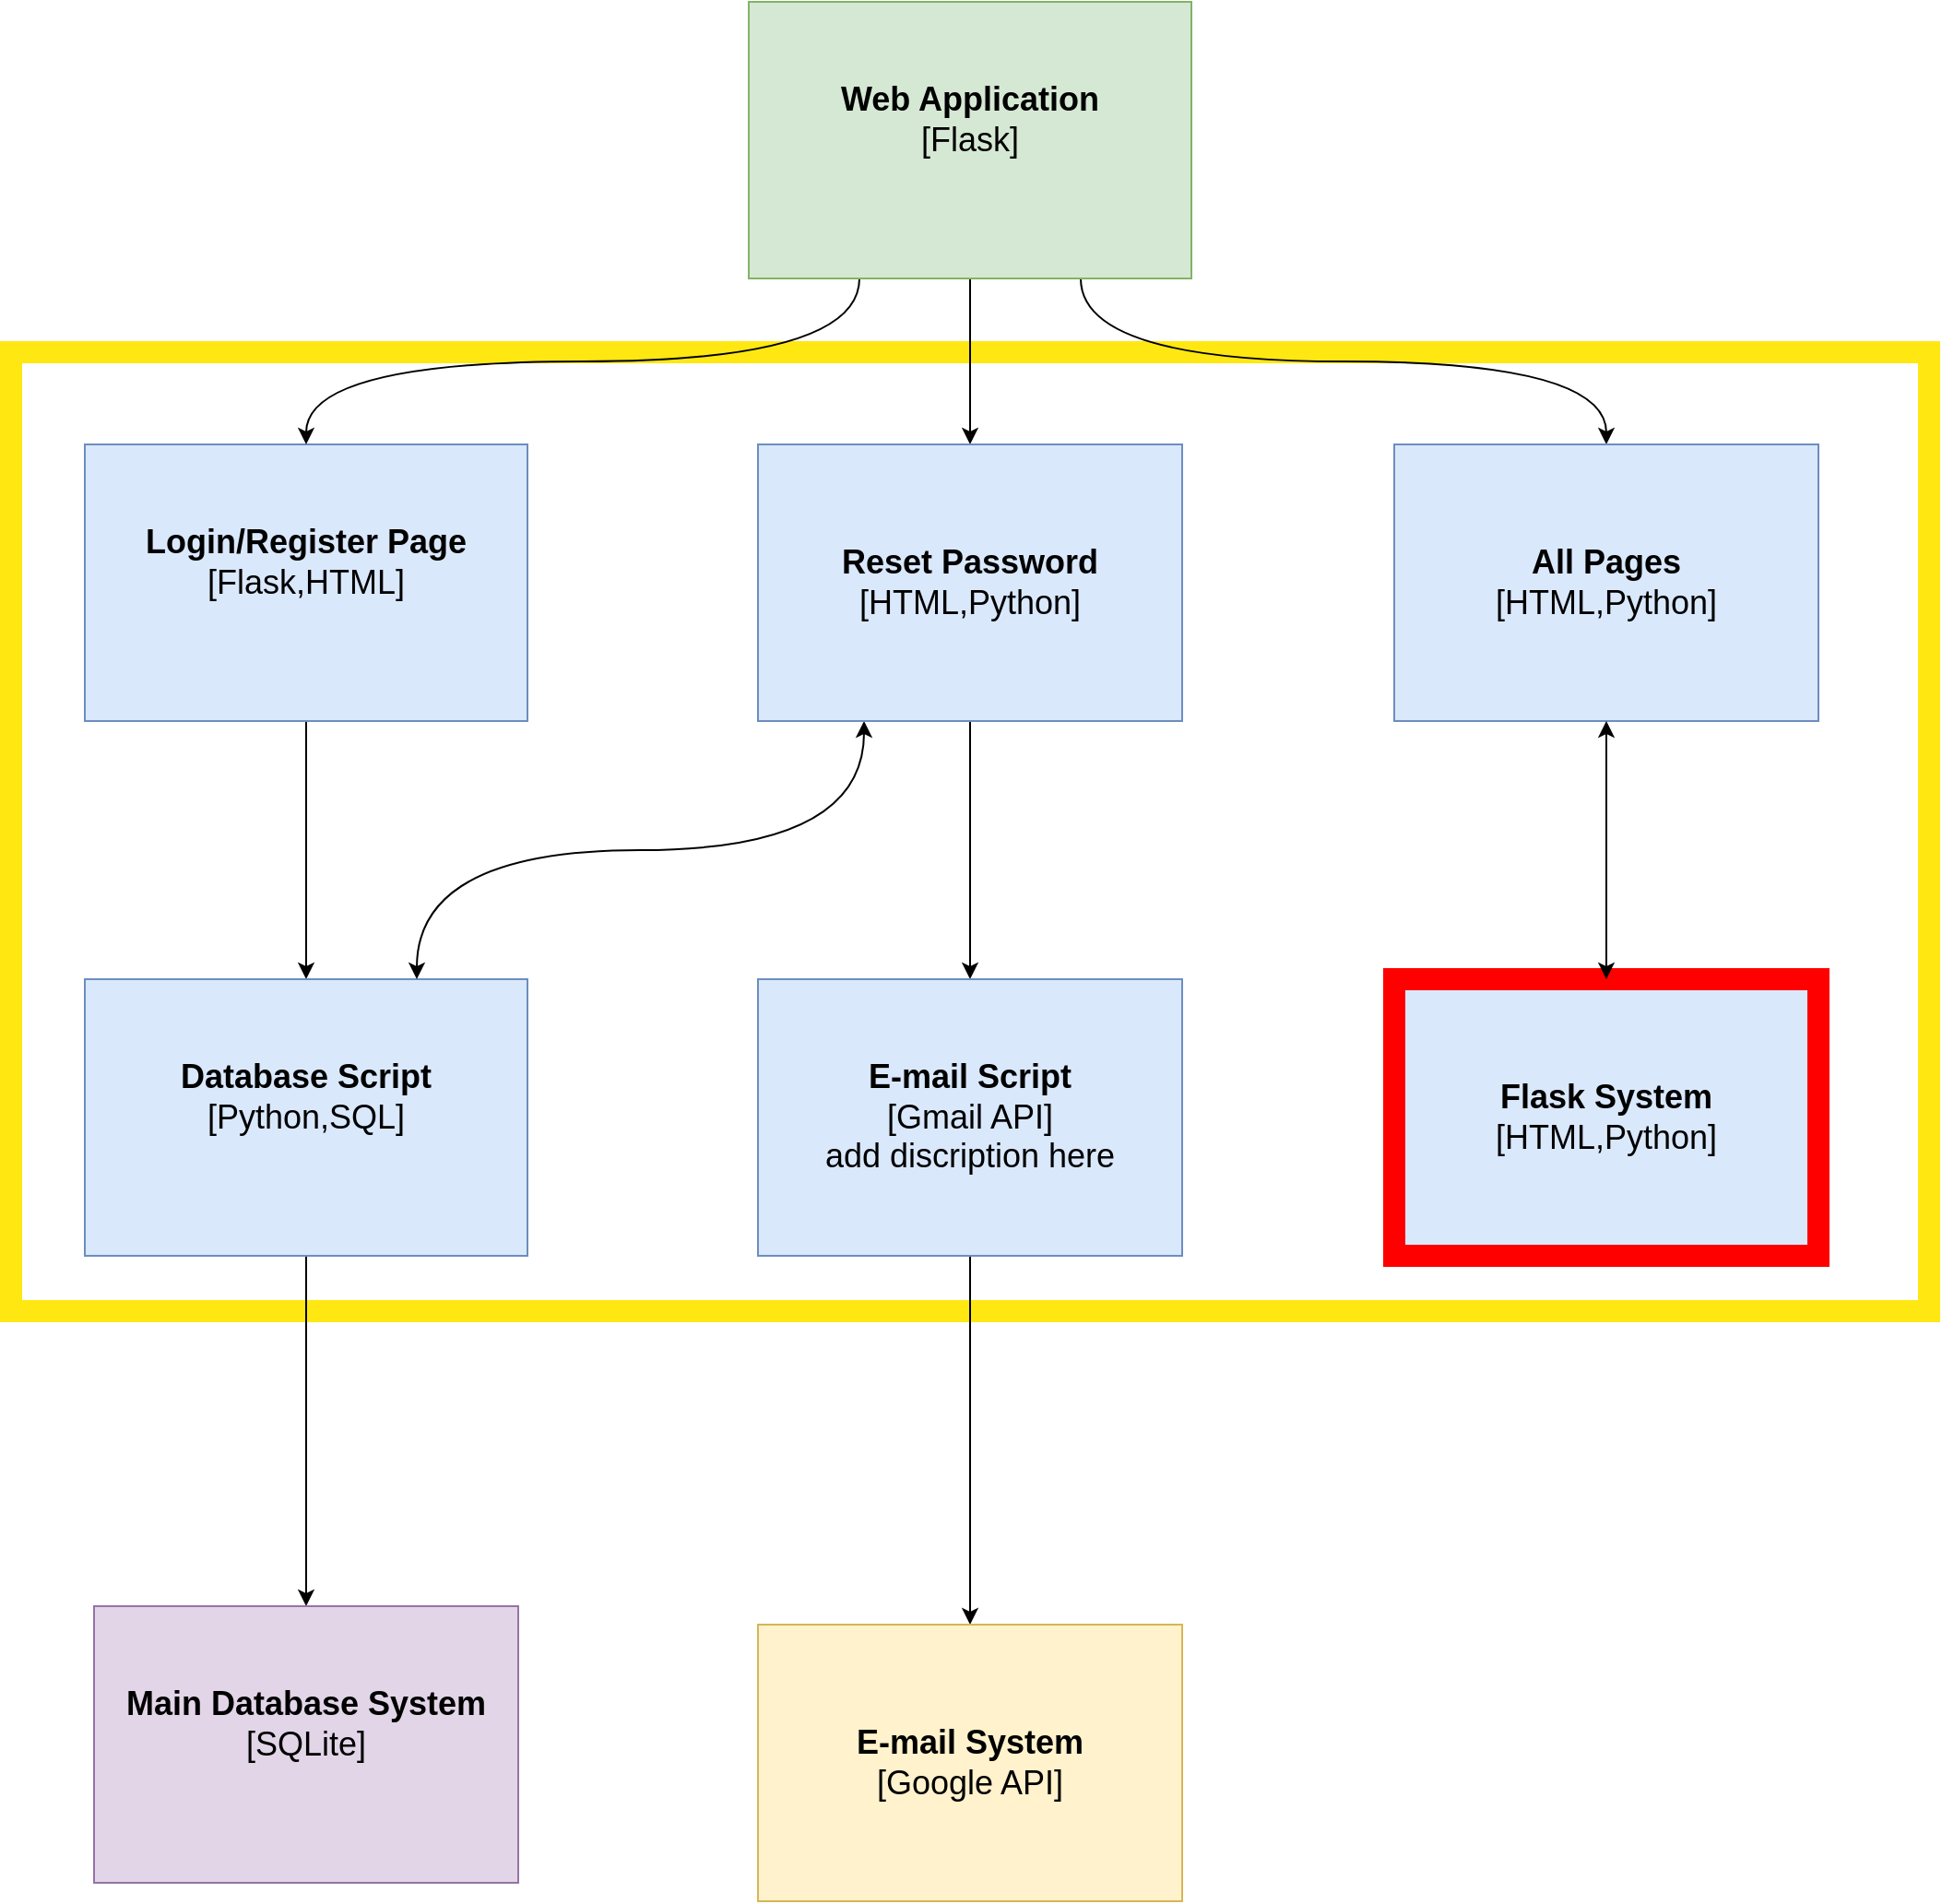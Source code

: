 <mxfile version="12.4.2" type="device" pages="1"><diagram id="IoNiwqbYjyqNlM468fh-" name="Page-1"><mxGraphModel dx="1810" dy="1343" grid="1" gridSize="10" guides="1" tooltips="1" connect="1" arrows="1" fold="1" page="1" pageScale="1" pageWidth="2336" pageHeight="1654" math="0" shadow="0"><root><mxCell id="0"/><mxCell id="1" parent="0"/><mxCell id="2yJShJoCdoebOI-soOJg-1" value="" style="rounded=0;whiteSpace=wrap;html=1;fillColor=none;strokeWidth=12;strokeColor=#FFE712;" vertex="1" parent="1"><mxGeometry x="130" y="320" width="1040" height="520" as="geometry"/></mxCell><mxCell id="I5Pp3fKb5Fa0NnWFGARJ-19" style="edgeStyle=orthogonalEdgeStyle;curved=1;orthogonalLoop=1;jettySize=auto;html=1;exitX=0.5;exitY=1;exitDx=0;exitDy=0;entryX=0.5;entryY=0;entryDx=0;entryDy=0;startArrow=none;startFill=0;endArrow=classic;endFill=1;" parent="1" source="6ahaQOQiq03UWmNggu_L-4" target="I5Pp3fKb5Fa0NnWFGARJ-8" edge="1"><mxGeometry relative="1" as="geometry"/></mxCell><mxCell id="6ahaQOQiq03UWmNggu_L-4" value="&lt;font style=&quot;font-size: 18px&quot;&gt;&lt;b&gt;Login/Register Page&lt;/b&gt;&lt;br&gt;[Flask,HTML]&lt;br&gt;&lt;br&gt;&lt;/font&gt;" style="rounded=0;whiteSpace=wrap;html=1;fillColor=#dae8fc;strokeColor=#6c8ebf;" parent="1" vertex="1"><mxGeometry x="170" y="370" width="240" height="150" as="geometry"/></mxCell><mxCell id="I5Pp3fKb5Fa0NnWFGARJ-20" style="edgeStyle=orthogonalEdgeStyle;curved=1;orthogonalLoop=1;jettySize=auto;html=1;exitX=0.5;exitY=1;exitDx=0;exitDy=0;entryX=0.5;entryY=0;entryDx=0;entryDy=0;startArrow=none;startFill=0;endArrow=classic;endFill=1;" parent="1" source="I5Pp3fKb5Fa0NnWFGARJ-8" target="I5Pp3fKb5Fa0NnWFGARJ-16" edge="1"><mxGeometry relative="1" as="geometry"/></mxCell><mxCell id="I5Pp3fKb5Fa0NnWFGARJ-8" value="&lt;font style=&quot;font-size: 18px&quot;&gt;&lt;b&gt;Database Script&lt;/b&gt;&lt;br&gt;[Python,SQL]&lt;br&gt;&lt;br&gt;&lt;/font&gt;" style="rounded=0;whiteSpace=wrap;html=1;fillColor=#dae8fc;strokeColor=#6c8ebf;" parent="1" vertex="1"><mxGeometry x="170" y="660" width="240" height="150" as="geometry"/></mxCell><mxCell id="I5Pp3fKb5Fa0NnWFGARJ-18" style="edgeStyle=orthogonalEdgeStyle;curved=1;orthogonalLoop=1;jettySize=auto;html=1;exitX=0.25;exitY=1;exitDx=0;exitDy=0;startArrow=none;startFill=0;endArrow=classic;endFill=1;" parent="1" source="6ahaQOQiq03UWmNggu_L-23" target="6ahaQOQiq03UWmNggu_L-4" edge="1"><mxGeometry relative="1" as="geometry"/></mxCell><mxCell id="I5Pp3fKb5Fa0NnWFGARJ-21" style="edgeStyle=orthogonalEdgeStyle;curved=1;orthogonalLoop=1;jettySize=auto;html=1;exitX=0.5;exitY=1;exitDx=0;exitDy=0;entryX=0.5;entryY=0;entryDx=0;entryDy=0;startArrow=none;startFill=0;endArrow=classic;endFill=1;" parent="1" source="6ahaQOQiq03UWmNggu_L-23" target="6ahaQOQiq03UWmNggu_L-7" edge="1"><mxGeometry relative="1" as="geometry"/></mxCell><mxCell id="I5Pp3fKb5Fa0NnWFGARJ-27" style="edgeStyle=orthogonalEdgeStyle;curved=1;orthogonalLoop=1;jettySize=auto;html=1;exitX=0.75;exitY=1;exitDx=0;exitDy=0;entryX=0.5;entryY=0;entryDx=0;entryDy=0;startArrow=none;startFill=0;endArrow=classic;endFill=1;" parent="1" source="6ahaQOQiq03UWmNggu_L-23" target="I5Pp3fKb5Fa0NnWFGARJ-10" edge="1"><mxGeometry relative="1" as="geometry"/></mxCell><mxCell id="6ahaQOQiq03UWmNggu_L-23" value="&lt;font style=&quot;font-size: 18px&quot;&gt;&lt;b&gt;Web Application&lt;/b&gt;&lt;br&gt;[Flask]&lt;br&gt;&lt;br&gt;&lt;/font&gt;" style="rounded=0;whiteSpace=wrap;html=1;fillColor=#d5e8d4;strokeColor=#82b366;" parent="1" vertex="1"><mxGeometry x="530" y="130" width="240" height="150" as="geometry"/></mxCell><mxCell id="I5Pp3fKb5Fa0NnWFGARJ-22" style="edgeStyle=orthogonalEdgeStyle;curved=1;orthogonalLoop=1;jettySize=auto;html=1;exitX=0.25;exitY=1;exitDx=0;exitDy=0;entryX=0.75;entryY=0;entryDx=0;entryDy=0;startArrow=classic;startFill=1;endArrow=classic;endFill=1;" parent="1" source="6ahaQOQiq03UWmNggu_L-7" target="I5Pp3fKb5Fa0NnWFGARJ-8" edge="1"><mxGeometry relative="1" as="geometry"/></mxCell><mxCell id="I5Pp3fKb5Fa0NnWFGARJ-23" style="edgeStyle=orthogonalEdgeStyle;curved=1;orthogonalLoop=1;jettySize=auto;html=1;exitX=0.5;exitY=1;exitDx=0;exitDy=0;entryX=0.5;entryY=0;entryDx=0;entryDy=0;startArrow=none;startFill=0;endArrow=classic;endFill=1;" parent="1" source="6ahaQOQiq03UWmNggu_L-7" target="I5Pp3fKb5Fa0NnWFGARJ-3" edge="1"><mxGeometry relative="1" as="geometry"/></mxCell><mxCell id="6ahaQOQiq03UWmNggu_L-7" value="&lt;font style=&quot;font-size: 18px&quot;&gt;&lt;b&gt;Reset Password&lt;br&gt;&lt;/b&gt;[HTML,Python]&lt;br&gt;&lt;/font&gt;" style="rounded=0;whiteSpace=wrap;html=1;fillColor=#dae8fc;strokeColor=#6c8ebf;" parent="1" vertex="1"><mxGeometry x="535" y="370" width="230" height="150" as="geometry"/></mxCell><mxCell id="I5Pp3fKb5Fa0NnWFGARJ-10" value="&lt;font style=&quot;font-size: 18px&quot;&gt;&lt;b&gt;All Pages&lt;br&gt;&lt;/b&gt;[HTML,Python]&lt;br&gt;&lt;/font&gt;" style="rounded=0;whiteSpace=wrap;html=1;fillColor=#dae8fc;strokeColor=#6c8ebf;" parent="1" vertex="1"><mxGeometry x="880" y="370" width="230" height="150" as="geometry"/></mxCell><mxCell id="I5Pp3fKb5Fa0NnWFGARJ-12" value="&lt;font style=&quot;font-size: 18px&quot;&gt;&lt;b&gt;Flask System&lt;br&gt;&lt;/b&gt;[HTML,Python]&lt;br&gt;&lt;/font&gt;" style="rounded=0;whiteSpace=wrap;html=1;fillColor=#dae8fc;strokeColor=#FF0000;strokeWidth=12;" parent="1" vertex="1"><mxGeometry x="880" y="660" width="230" height="150" as="geometry"/></mxCell><mxCell id="I5Pp3fKb5Fa0NnWFGARJ-26" style="edgeStyle=orthogonalEdgeStyle;curved=1;orthogonalLoop=1;jettySize=auto;html=1;exitX=0.5;exitY=1;exitDx=0;exitDy=0;startArrow=none;startFill=0;endArrow=classic;endFill=1;" parent="1" source="I5Pp3fKb5Fa0NnWFGARJ-3" target="I5Pp3fKb5Fa0NnWFGARJ-17" edge="1"><mxGeometry relative="1" as="geometry"/></mxCell><mxCell id="I5Pp3fKb5Fa0NnWFGARJ-3" value="&lt;font style=&quot;font-size: 18px&quot;&gt;&lt;b&gt;E-mail Script&lt;/b&gt;&lt;br&gt;[Gmail API]&lt;br&gt;add discription here&lt;br&gt;&lt;/font&gt;" style="rounded=0;whiteSpace=wrap;html=1;fillColor=#dae8fc;strokeColor=#6c8ebf;" parent="1" vertex="1"><mxGeometry x="535" y="660" width="230" height="150" as="geometry"/></mxCell><mxCell id="I5Pp3fKb5Fa0NnWFGARJ-16" value="&lt;font style=&quot;font-size: 18px&quot;&gt;&lt;b&gt;Main Database System&lt;/b&gt;&lt;br&gt;[SQLite]&lt;br&gt;&lt;br&gt;&lt;/font&gt;" style="rounded=0;whiteSpace=wrap;html=1;fillColor=#e1d5e7;strokeColor=#9673a6;" parent="1" vertex="1"><mxGeometry x="175" y="1000" width="230" height="150" as="geometry"/></mxCell><mxCell id="I5Pp3fKb5Fa0NnWFGARJ-17" value="&lt;font style=&quot;font-size: 18px&quot;&gt;&lt;b&gt;E-mail System&lt;/b&gt;&lt;br&gt;[Google API]&lt;br&gt;&lt;/font&gt;" style="rounded=0;whiteSpace=wrap;html=1;fillColor=#fff2cc;strokeColor=#d6b656;" parent="1" vertex="1"><mxGeometry x="535" y="1010" width="230" height="150" as="geometry"/></mxCell><mxCell id="I5Pp3fKb5Fa0NnWFGARJ-29" value="" style="edgeStyle=orthogonalEdgeStyle;curved=1;orthogonalLoop=1;jettySize=auto;html=1;startArrow=classic;startFill=1;endArrow=classic;endFill=1;entryX=0.5;entryY=0;entryDx=0;entryDy=0;" parent="1" source="I5Pp3fKb5Fa0NnWFGARJ-10" target="I5Pp3fKb5Fa0NnWFGARJ-12" edge="1"><mxGeometry relative="1" as="geometry"><mxPoint x="995" y="600" as="targetPoint"/></mxGeometry></mxCell></root></mxGraphModel></diagram></mxfile>
